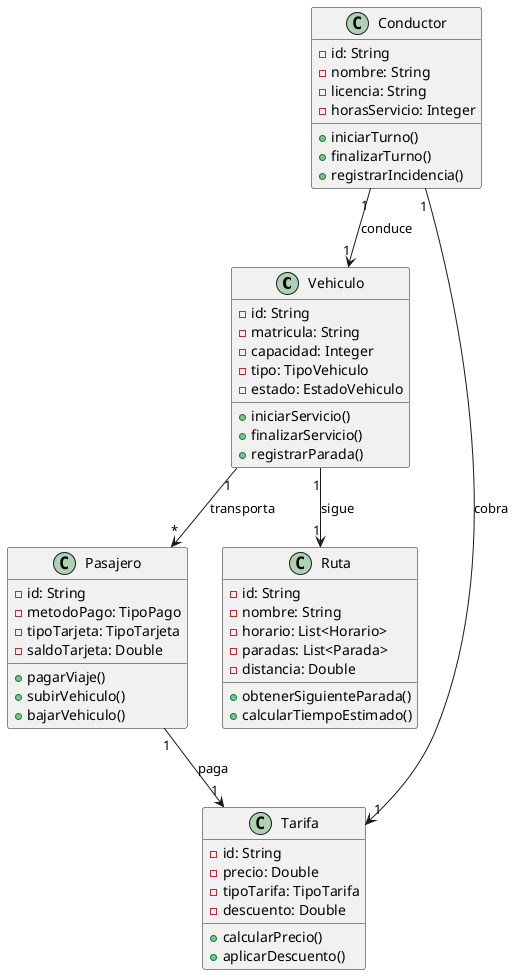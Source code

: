 @startuml
class Vehiculo {
    -id: String
    -matricula: String
    -capacidad: Integer
    -tipo: TipoVehiculo
    -estado: EstadoVehiculo
    +iniciarServicio()
    +finalizarServicio()
    +registrarParada()
}

class Conductor {
    -id: String
    -nombre: String
    -licencia: String
    -horasServicio: Integer
    +iniciarTurno()
    +finalizarTurno()
    +registrarIncidencia()
}

class Pasajero {
    -id: String
    -metodoPago: TipoPago
    -tipoTarjeta: TipoTarjeta
    -saldoTarjeta: Double
    +pagarViaje()
    +subirVehiculo()
    +bajarVehiculo()
}

class Ruta {
    -id: String
    -nombre: String
    -horario: List<Horario>
    -paradas: List<Parada>
    -distancia: Double
    +obtenerSiguienteParada()
    +calcularTiempoEstimado()
}

class Tarifa {
    -id: String
    -precio: Double
    -tipoTarifa: TipoTarifa
    -descuento: Double
    +calcularPrecio()
    +aplicarDescuento()
}

' Relaciones con cardinalidad
Conductor "1" --> "1" Vehiculo: conduce 
Vehiculo "1" --> "*" Pasajero: transporta 
Vehiculo "1" --> "1" Ruta: sigue 
Conductor "1" --> "1" Tarifa: cobra 
Pasajero "1" --> "1" Tarifa: paga 

@enduml
